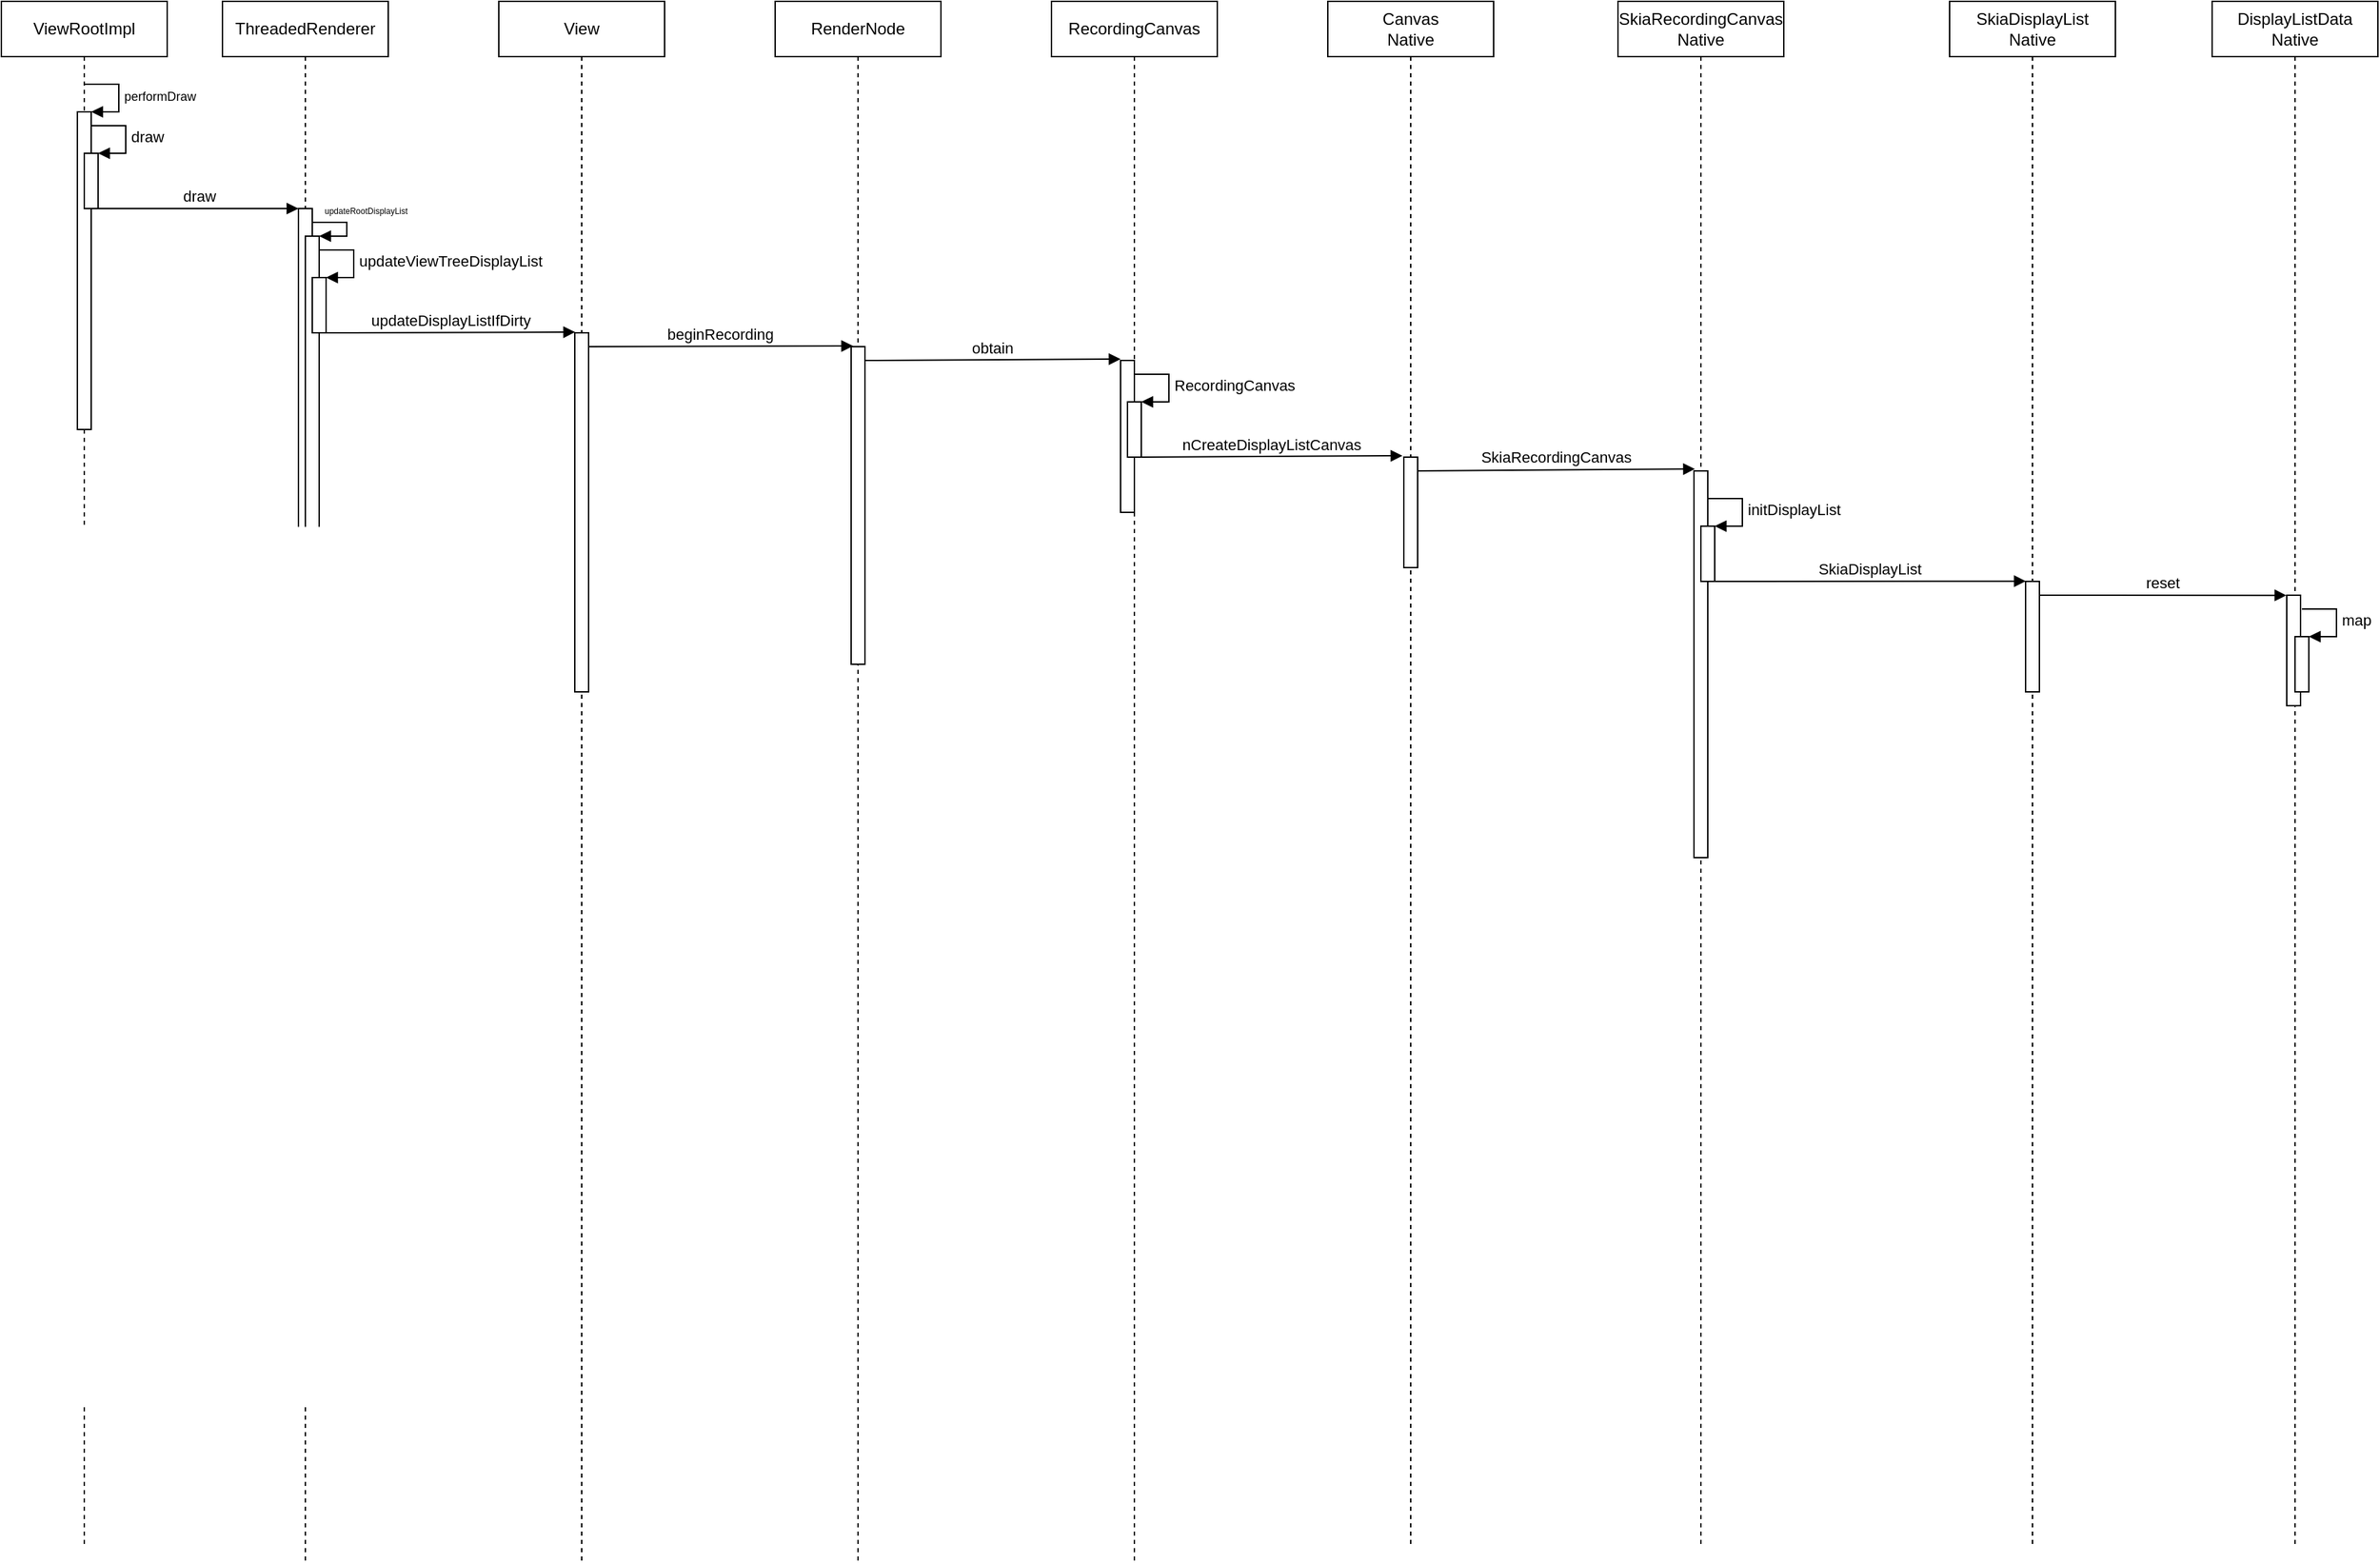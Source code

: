 <mxfile version="12.1.9" type="github" pages="1">
  <diagram id="UZI54OdjoXtI-fkfl4Ee" name="Page-1">
    <mxGraphModel dx="259" dy="125" grid="1" gridSize="10" guides="1" tooltips="1" connect="1" arrows="1" fold="1" page="1" pageScale="1" pageWidth="827" pageHeight="1169" math="0" shadow="0">
      <root>
        <mxCell id="0"/>
        <mxCell id="1" parent="0"/>
        <mxCell id="3aydWVwmgAvMywLurIB8-1" value="ViewRootImpl" style="shape=umlLifeline;perimeter=lifelinePerimeter;whiteSpace=wrap;html=1;container=1;collapsible=0;recursiveResize=0;outlineConnect=0;" parent="1" vertex="1">
          <mxGeometry y="40" width="120" height="1120" as="geometry"/>
        </mxCell>
        <mxCell id="fqfvEC5g-8lL0O5ghUnI-1" value="" style="html=1;points=[];perimeter=orthogonalPerimeter;" vertex="1" parent="3aydWVwmgAvMywLurIB8-1">
          <mxGeometry x="55" y="80" width="10" height="230" as="geometry"/>
        </mxCell>
        <mxCell id="fqfvEC5g-8lL0O5ghUnI-2" value="&lt;font style=&quot;font-size: 9px&quot;&gt;performDraw&lt;/font&gt;" style="edgeStyle=orthogonalEdgeStyle;html=1;align=left;spacingLeft=2;endArrow=block;rounded=0;entryX=1;entryY=0;" edge="1" target="fqfvEC5g-8lL0O5ghUnI-1" parent="3aydWVwmgAvMywLurIB8-1">
          <mxGeometry relative="1" as="geometry">
            <mxPoint x="60" y="60" as="sourcePoint"/>
            <Array as="points">
              <mxPoint x="85" y="60"/>
            </Array>
          </mxGeometry>
        </mxCell>
        <mxCell id="fqfvEC5g-8lL0O5ghUnI-5" value="" style="html=1;points=[];perimeter=orthogonalPerimeter;" vertex="1" parent="3aydWVwmgAvMywLurIB8-1">
          <mxGeometry x="60" y="110" width="10" height="40" as="geometry"/>
        </mxCell>
        <mxCell id="fqfvEC5g-8lL0O5ghUnI-6" value="draw" style="edgeStyle=orthogonalEdgeStyle;html=1;align=left;spacingLeft=2;endArrow=block;rounded=0;entryX=1;entryY=0;" edge="1" target="fqfvEC5g-8lL0O5ghUnI-5" parent="3aydWVwmgAvMywLurIB8-1">
          <mxGeometry relative="1" as="geometry">
            <mxPoint x="65" y="90" as="sourcePoint"/>
            <Array as="points">
              <mxPoint x="90" y="90"/>
            </Array>
          </mxGeometry>
        </mxCell>
        <mxCell id="fqfvEC5g-8lL0O5ghUnI-15" value="draw" style="html=1;verticalAlign=bottom;endArrow=block;entryX=0;entryY=0;entryDx=0;entryDy=0;entryPerimeter=0;" edge="1" parent="3aydWVwmgAvMywLurIB8-1" target="fqfvEC5g-8lL0O5ghUnI-16">
          <mxGeometry width="80" relative="1" as="geometry">
            <mxPoint x="70" y="150" as="sourcePoint"/>
            <mxPoint x="150" y="150" as="targetPoint"/>
          </mxGeometry>
        </mxCell>
        <mxCell id="fqfvEC5g-8lL0O5ghUnI-12" value="ThreadedRenderer" style="shape=umlLifeline;perimeter=lifelinePerimeter;whiteSpace=wrap;html=1;container=1;collapsible=0;recursiveResize=0;outlineConnect=0;" vertex="1" parent="1">
          <mxGeometry x="160" y="40" width="120" height="1130" as="geometry"/>
        </mxCell>
        <mxCell id="fqfvEC5g-8lL0O5ghUnI-16" value="" style="html=1;points=[];perimeter=orthogonalPerimeter;" vertex="1" parent="fqfvEC5g-8lL0O5ghUnI-12">
          <mxGeometry x="55" y="150" width="10" height="320" as="geometry"/>
        </mxCell>
        <mxCell id="fqfvEC5g-8lL0O5ghUnI-17" value="" style="html=1;points=[];perimeter=orthogonalPerimeter;" vertex="1" parent="fqfvEC5g-8lL0O5ghUnI-12">
          <mxGeometry x="60" y="170" width="10" height="260" as="geometry"/>
        </mxCell>
        <mxCell id="fqfvEC5g-8lL0O5ghUnI-18" value="&lt;font style=&quot;font-size: 6px&quot;&gt;updateRootDisplayList&lt;/font&gt;" style="edgeStyle=orthogonalEdgeStyle;html=1;align=left;spacingLeft=2;endArrow=block;rounded=0;entryX=1;entryY=0;" edge="1" target="fqfvEC5g-8lL0O5ghUnI-17" parent="fqfvEC5g-8lL0O5ghUnI-12">
          <mxGeometry x="-0.543" y="10" relative="1" as="geometry">
            <mxPoint x="65" y="150" as="sourcePoint"/>
            <Array as="points">
              <mxPoint x="65" y="160"/>
              <mxPoint x="90" y="160"/>
              <mxPoint x="90" y="170"/>
            </Array>
            <mxPoint as="offset"/>
          </mxGeometry>
        </mxCell>
        <mxCell id="fqfvEC5g-8lL0O5ghUnI-19" value="" style="html=1;points=[];perimeter=orthogonalPerimeter;" vertex="1" parent="fqfvEC5g-8lL0O5ghUnI-12">
          <mxGeometry x="65" y="200" width="10" height="40" as="geometry"/>
        </mxCell>
        <mxCell id="fqfvEC5g-8lL0O5ghUnI-20" value="updateViewTreeDisplayList" style="edgeStyle=orthogonalEdgeStyle;html=1;align=left;spacingLeft=2;endArrow=block;rounded=0;entryX=1;entryY=0;" edge="1" target="fqfvEC5g-8lL0O5ghUnI-19" parent="fqfvEC5g-8lL0O5ghUnI-12">
          <mxGeometry relative="1" as="geometry">
            <mxPoint x="70" y="180" as="sourcePoint"/>
            <Array as="points">
              <mxPoint x="95" y="180"/>
            </Array>
          </mxGeometry>
        </mxCell>
        <mxCell id="fqfvEC5g-8lL0O5ghUnI-21" value="View" style="shape=umlLifeline;perimeter=lifelinePerimeter;whiteSpace=wrap;html=1;container=1;collapsible=0;recursiveResize=0;outlineConnect=0;" vertex="1" parent="1">
          <mxGeometry x="360" y="40" width="120" height="1130" as="geometry"/>
        </mxCell>
        <mxCell id="fqfvEC5g-8lL0O5ghUnI-23" value="" style="html=1;points=[];perimeter=orthogonalPerimeter;" vertex="1" parent="fqfvEC5g-8lL0O5ghUnI-21">
          <mxGeometry x="55" y="240" width="10" height="260" as="geometry"/>
        </mxCell>
        <mxCell id="fqfvEC5g-8lL0O5ghUnI-27" value="beginRecording" style="html=1;verticalAlign=bottom;endArrow=block;entryX=0.143;entryY=-0.002;entryDx=0;entryDy=0;entryPerimeter=0;" edge="1" parent="fqfvEC5g-8lL0O5ghUnI-21" target="fqfvEC5g-8lL0O5ghUnI-28">
          <mxGeometry width="80" relative="1" as="geometry">
            <mxPoint x="65" y="250" as="sourcePoint"/>
            <mxPoint x="250" y="250" as="targetPoint"/>
          </mxGeometry>
        </mxCell>
        <mxCell id="fqfvEC5g-8lL0O5ghUnI-22" value="&lt;span style=&quot;font-size: 11px&quot;&gt;updateDisplayListIfDirty&lt;/span&gt;" style="html=1;verticalAlign=bottom;endArrow=block;entryX=0.029;entryY=-0.002;entryDx=0;entryDy=0;entryPerimeter=0;" edge="1" parent="1" target="fqfvEC5g-8lL0O5ghUnI-23">
          <mxGeometry width="80" relative="1" as="geometry">
            <mxPoint x="235" y="280" as="sourcePoint"/>
            <mxPoint x="410" y="280" as="targetPoint"/>
          </mxGeometry>
        </mxCell>
        <mxCell id="fqfvEC5g-8lL0O5ghUnI-26" value="RenderNode" style="shape=umlLifeline;perimeter=lifelinePerimeter;whiteSpace=wrap;html=1;container=1;collapsible=0;recursiveResize=0;outlineConnect=0;" vertex="1" parent="1">
          <mxGeometry x="560" y="40" width="120" height="1130" as="geometry"/>
        </mxCell>
        <mxCell id="fqfvEC5g-8lL0O5ghUnI-28" value="" style="html=1;points=[];perimeter=orthogonalPerimeter;" vertex="1" parent="fqfvEC5g-8lL0O5ghUnI-26">
          <mxGeometry x="55" y="250" width="10" height="230" as="geometry"/>
        </mxCell>
        <mxCell id="fqfvEC5g-8lL0O5ghUnI-32" value="obtain" style="html=1;verticalAlign=bottom;endArrow=block;" edge="1" parent="fqfvEC5g-8lL0O5ghUnI-26">
          <mxGeometry width="80" relative="1" as="geometry">
            <mxPoint x="65" y="260" as="sourcePoint"/>
            <mxPoint x="250" y="259" as="targetPoint"/>
          </mxGeometry>
        </mxCell>
        <mxCell id="fqfvEC5g-8lL0O5ghUnI-31" value="RecordingCanvas" style="shape=umlLifeline;perimeter=lifelinePerimeter;whiteSpace=wrap;html=1;container=1;collapsible=0;recursiveResize=0;outlineConnect=0;" vertex="1" parent="1">
          <mxGeometry x="760" y="40" width="120" height="1130" as="geometry"/>
        </mxCell>
        <mxCell id="fqfvEC5g-8lL0O5ghUnI-33" value="" style="html=1;points=[];perimeter=orthogonalPerimeter;" vertex="1" parent="fqfvEC5g-8lL0O5ghUnI-31">
          <mxGeometry x="50" y="260" width="10" height="110" as="geometry"/>
        </mxCell>
        <mxCell id="fqfvEC5g-8lL0O5ghUnI-34" value="" style="html=1;points=[];perimeter=orthogonalPerimeter;" vertex="1" parent="fqfvEC5g-8lL0O5ghUnI-31">
          <mxGeometry x="55" y="290" width="10" height="40" as="geometry"/>
        </mxCell>
        <mxCell id="fqfvEC5g-8lL0O5ghUnI-35" value="RecordingCanvas" style="edgeStyle=orthogonalEdgeStyle;html=1;align=left;spacingLeft=2;endArrow=block;rounded=0;entryX=1;entryY=0;" edge="1" target="fqfvEC5g-8lL0O5ghUnI-34" parent="fqfvEC5g-8lL0O5ghUnI-31">
          <mxGeometry relative="1" as="geometry">
            <mxPoint x="60" y="270" as="sourcePoint"/>
            <Array as="points">
              <mxPoint x="85" y="270"/>
            </Array>
          </mxGeometry>
        </mxCell>
        <mxCell id="fqfvEC5g-8lL0O5ghUnI-37" value="nCreateDisplayListCanvas" style="html=1;verticalAlign=bottom;endArrow=block;" edge="1" parent="fqfvEC5g-8lL0O5ghUnI-31">
          <mxGeometry width="80" relative="1" as="geometry">
            <mxPoint x="65" y="330" as="sourcePoint"/>
            <mxPoint x="254" y="329" as="targetPoint"/>
          </mxGeometry>
        </mxCell>
        <mxCell id="fqfvEC5g-8lL0O5ghUnI-36" value="Canvas&lt;br&gt;Native" style="shape=umlLifeline;perimeter=lifelinePerimeter;whiteSpace=wrap;html=1;container=1;collapsible=0;recursiveResize=0;outlineConnect=0;" vertex="1" parent="1">
          <mxGeometry x="960" y="40" width="120" height="1120" as="geometry"/>
        </mxCell>
        <mxCell id="fqfvEC5g-8lL0O5ghUnI-38" value="" style="html=1;points=[];perimeter=orthogonalPerimeter;" vertex="1" parent="fqfvEC5g-8lL0O5ghUnI-36">
          <mxGeometry x="55" y="330" width="10" height="80" as="geometry"/>
        </mxCell>
        <mxCell id="fqfvEC5g-8lL0O5ghUnI-41" value="SkiaRecordingCanvas" style="html=1;verticalAlign=bottom;endArrow=block;entryX=0.074;entryY=-0.005;entryDx=0;entryDy=0;entryPerimeter=0;" edge="1" parent="fqfvEC5g-8lL0O5ghUnI-36" target="fqfvEC5g-8lL0O5ghUnI-42">
          <mxGeometry width="80" relative="1" as="geometry">
            <mxPoint x="65" y="340" as="sourcePoint"/>
            <mxPoint x="260" y="340" as="targetPoint"/>
          </mxGeometry>
        </mxCell>
        <mxCell id="fqfvEC5g-8lL0O5ghUnI-39" value="SkiaRecordingCanvas&lt;br&gt;Native" style="shape=umlLifeline;perimeter=lifelinePerimeter;whiteSpace=wrap;html=1;container=1;collapsible=0;recursiveResize=0;outlineConnect=0;" vertex="1" parent="1">
          <mxGeometry x="1170" y="40" width="120" height="1120" as="geometry"/>
        </mxCell>
        <mxCell id="fqfvEC5g-8lL0O5ghUnI-42" value="" style="html=1;points=[];perimeter=orthogonalPerimeter;" vertex="1" parent="fqfvEC5g-8lL0O5ghUnI-39">
          <mxGeometry x="55" y="340" width="10" height="280" as="geometry"/>
        </mxCell>
        <mxCell id="fqfvEC5g-8lL0O5ghUnI-43" value="" style="html=1;points=[];perimeter=orthogonalPerimeter;" vertex="1" parent="fqfvEC5g-8lL0O5ghUnI-39">
          <mxGeometry x="60" y="380" width="10" height="40" as="geometry"/>
        </mxCell>
        <mxCell id="fqfvEC5g-8lL0O5ghUnI-44" value="initDisplayList" style="edgeStyle=orthogonalEdgeStyle;html=1;align=left;spacingLeft=2;endArrow=block;rounded=0;entryX=1;entryY=0;" edge="1" target="fqfvEC5g-8lL0O5ghUnI-43" parent="fqfvEC5g-8lL0O5ghUnI-39">
          <mxGeometry relative="1" as="geometry">
            <mxPoint x="65" y="360" as="sourcePoint"/>
            <Array as="points">
              <mxPoint x="90" y="360"/>
            </Array>
          </mxGeometry>
        </mxCell>
        <mxCell id="fqfvEC5g-8lL0O5ghUnI-45" value="SkiaDisplayList&lt;br&gt;Native" style="shape=umlLifeline;perimeter=lifelinePerimeter;whiteSpace=wrap;html=1;container=1;collapsible=0;recursiveResize=0;outlineConnect=0;" vertex="1" parent="1">
          <mxGeometry x="1410" y="40" width="120" height="1120" as="geometry"/>
        </mxCell>
        <mxCell id="fqfvEC5g-8lL0O5ghUnI-49" value="" style="html=1;points=[];perimeter=orthogonalPerimeter;" vertex="1" parent="fqfvEC5g-8lL0O5ghUnI-45">
          <mxGeometry x="55" y="420" width="10" height="80" as="geometry"/>
        </mxCell>
        <mxCell id="fqfvEC5g-8lL0O5ghUnI-54" value="reset" style="html=1;verticalAlign=bottom;endArrow=block;entryX=-0.023;entryY=0.001;entryDx=0;entryDy=0;entryPerimeter=0;" edge="1" parent="fqfvEC5g-8lL0O5ghUnI-45" target="fqfvEC5g-8lL0O5ghUnI-55">
          <mxGeometry width="80" relative="1" as="geometry">
            <mxPoint x="65" y="430" as="sourcePoint"/>
            <mxPoint x="240" y="430" as="targetPoint"/>
          </mxGeometry>
        </mxCell>
        <mxCell id="fqfvEC5g-8lL0O5ghUnI-50" value="SkiaDisplayList" style="html=1;verticalAlign=bottom;endArrow=block;entryX=0.02;entryY=-0.002;entryDx=0;entryDy=0;entryPerimeter=0;" edge="1" parent="1" target="fqfvEC5g-8lL0O5ghUnI-49">
          <mxGeometry width="80" relative="1" as="geometry">
            <mxPoint x="1240" y="460" as="sourcePoint"/>
            <mxPoint x="1460" y="460" as="targetPoint"/>
          </mxGeometry>
        </mxCell>
        <mxCell id="fqfvEC5g-8lL0O5ghUnI-51" value="DisplayListData&lt;br&gt;Native" style="shape=umlLifeline;perimeter=lifelinePerimeter;whiteSpace=wrap;html=1;container=1;collapsible=0;recursiveResize=0;outlineConnect=0;" vertex="1" parent="1">
          <mxGeometry x="1600" y="40" width="120" height="1120" as="geometry"/>
        </mxCell>
        <mxCell id="fqfvEC5g-8lL0O5ghUnI-55" value="" style="html=1;points=[];perimeter=orthogonalPerimeter;" vertex="1" parent="fqfvEC5g-8lL0O5ghUnI-51">
          <mxGeometry x="54" y="430" width="10" height="80" as="geometry"/>
        </mxCell>
        <mxCell id="fqfvEC5g-8lL0O5ghUnI-58" value="" style="html=1;points=[];perimeter=orthogonalPerimeter;" vertex="1" parent="fqfvEC5g-8lL0O5ghUnI-51">
          <mxGeometry x="60" y="460" width="10" height="40" as="geometry"/>
        </mxCell>
        <mxCell id="fqfvEC5g-8lL0O5ghUnI-59" value="map" style="edgeStyle=orthogonalEdgeStyle;html=1;align=left;spacingLeft=2;endArrow=block;rounded=0;entryX=1;entryY=0;" edge="1" target="fqfvEC5g-8lL0O5ghUnI-58" parent="fqfvEC5g-8lL0O5ghUnI-51">
          <mxGeometry relative="1" as="geometry">
            <mxPoint x="65" y="440" as="sourcePoint"/>
            <Array as="points">
              <mxPoint x="90" y="440"/>
            </Array>
          </mxGeometry>
        </mxCell>
      </root>
    </mxGraphModel>
  </diagram>
</mxfile>
